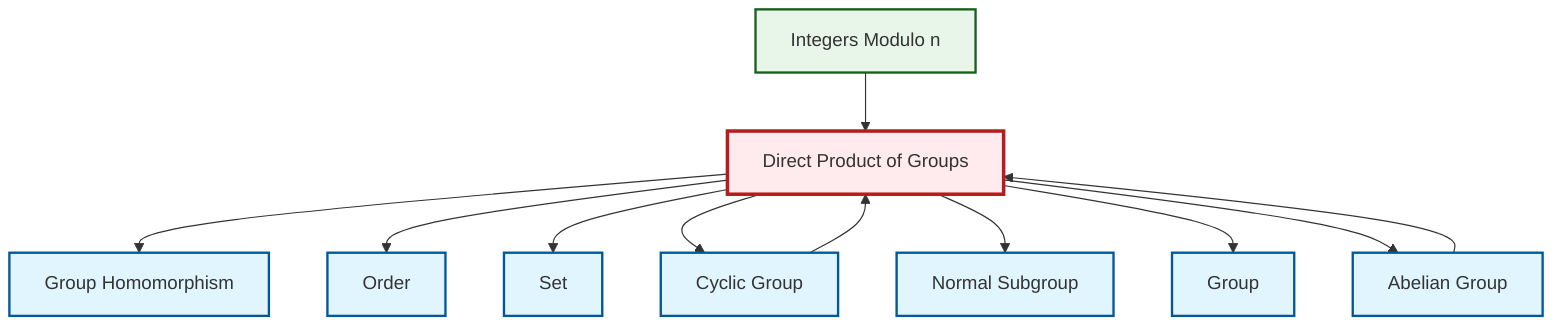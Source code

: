 graph TD
    classDef definition fill:#e1f5fe,stroke:#01579b,stroke-width:2px
    classDef theorem fill:#f3e5f5,stroke:#4a148c,stroke-width:2px
    classDef axiom fill:#fff3e0,stroke:#e65100,stroke-width:2px
    classDef example fill:#e8f5e9,stroke:#1b5e20,stroke-width:2px
    classDef current fill:#ffebee,stroke:#b71c1c,stroke-width:3px
    ex-quotient-integers-mod-n["Integers Modulo n"]:::example
    def-homomorphism["Group Homomorphism"]:::definition
    def-direct-product["Direct Product of Groups"]:::definition
    def-set["Set"]:::definition
    def-cyclic-group["Cyclic Group"]:::definition
    def-normal-subgroup["Normal Subgroup"]:::definition
    def-order["Order"]:::definition
    def-abelian-group["Abelian Group"]:::definition
    def-group["Group"]:::definition
    def-direct-product --> def-homomorphism
    def-direct-product --> def-order
    ex-quotient-integers-mod-n --> def-direct-product
    def-direct-product --> def-set
    def-abelian-group --> def-direct-product
    def-direct-product --> def-cyclic-group
    def-cyclic-group --> def-direct-product
    def-direct-product --> def-normal-subgroup
    def-direct-product --> def-group
    def-direct-product --> def-abelian-group
    class def-direct-product current